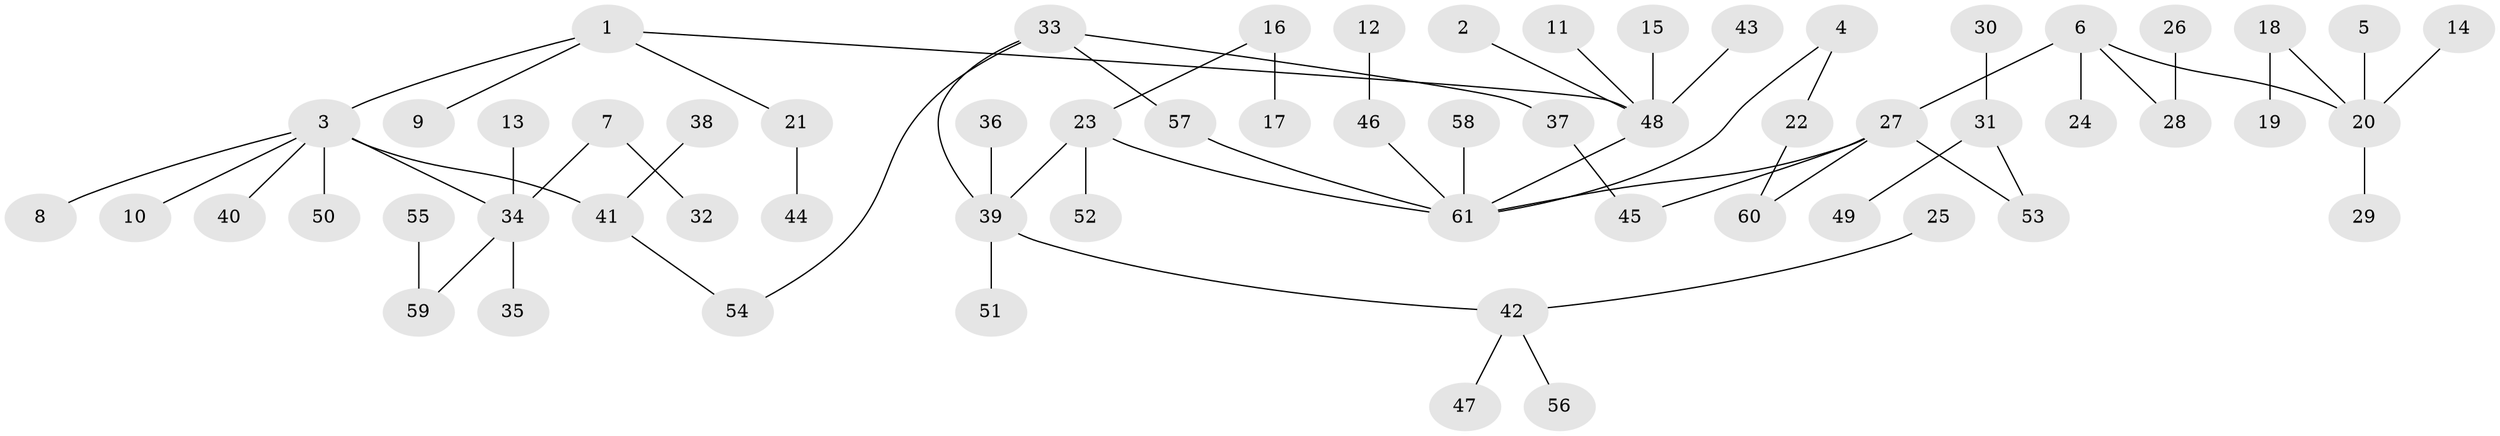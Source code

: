 // original degree distribution, {4: 0.056910569105691054, 7: 0.016260162601626018, 2: 0.2601626016260163, 1: 0.4634146341463415, 5: 0.032520325203252036, 3: 0.15447154471544716, 6: 0.016260162601626018}
// Generated by graph-tools (version 1.1) at 2025/49/03/09/25 03:49:27]
// undirected, 61 vertices, 64 edges
graph export_dot {
graph [start="1"]
  node [color=gray90,style=filled];
  1;
  2;
  3;
  4;
  5;
  6;
  7;
  8;
  9;
  10;
  11;
  12;
  13;
  14;
  15;
  16;
  17;
  18;
  19;
  20;
  21;
  22;
  23;
  24;
  25;
  26;
  27;
  28;
  29;
  30;
  31;
  32;
  33;
  34;
  35;
  36;
  37;
  38;
  39;
  40;
  41;
  42;
  43;
  44;
  45;
  46;
  47;
  48;
  49;
  50;
  51;
  52;
  53;
  54;
  55;
  56;
  57;
  58;
  59;
  60;
  61;
  1 -- 3 [weight=1.0];
  1 -- 9 [weight=1.0];
  1 -- 21 [weight=1.0];
  1 -- 48 [weight=1.0];
  2 -- 48 [weight=1.0];
  3 -- 8 [weight=1.0];
  3 -- 10 [weight=1.0];
  3 -- 34 [weight=1.0];
  3 -- 40 [weight=1.0];
  3 -- 41 [weight=1.0];
  3 -- 50 [weight=1.0];
  4 -- 22 [weight=1.0];
  4 -- 61 [weight=1.0];
  5 -- 20 [weight=1.0];
  6 -- 20 [weight=1.0];
  6 -- 24 [weight=1.0];
  6 -- 27 [weight=1.0];
  6 -- 28 [weight=1.0];
  7 -- 32 [weight=1.0];
  7 -- 34 [weight=1.0];
  11 -- 48 [weight=1.0];
  12 -- 46 [weight=1.0];
  13 -- 34 [weight=1.0];
  14 -- 20 [weight=1.0];
  15 -- 48 [weight=1.0];
  16 -- 17 [weight=1.0];
  16 -- 23 [weight=1.0];
  18 -- 19 [weight=1.0];
  18 -- 20 [weight=1.0];
  20 -- 29 [weight=1.0];
  21 -- 44 [weight=1.0];
  22 -- 60 [weight=1.0];
  23 -- 39 [weight=1.0];
  23 -- 52 [weight=1.0];
  23 -- 61 [weight=1.0];
  25 -- 42 [weight=1.0];
  26 -- 28 [weight=1.0];
  27 -- 45 [weight=1.0];
  27 -- 53 [weight=1.0];
  27 -- 60 [weight=1.0];
  27 -- 61 [weight=1.0];
  30 -- 31 [weight=1.0];
  31 -- 49 [weight=1.0];
  31 -- 53 [weight=1.0];
  33 -- 37 [weight=1.0];
  33 -- 39 [weight=1.0];
  33 -- 54 [weight=1.0];
  33 -- 57 [weight=1.0];
  34 -- 35 [weight=1.0];
  34 -- 59 [weight=1.0];
  36 -- 39 [weight=1.0];
  37 -- 45 [weight=1.0];
  38 -- 41 [weight=1.0];
  39 -- 42 [weight=1.0];
  39 -- 51 [weight=1.0];
  41 -- 54 [weight=1.0];
  42 -- 47 [weight=1.0];
  42 -- 56 [weight=1.0];
  43 -- 48 [weight=1.0];
  46 -- 61 [weight=1.0];
  48 -- 61 [weight=1.0];
  55 -- 59 [weight=1.0];
  57 -- 61 [weight=1.0];
  58 -- 61 [weight=1.0];
}
